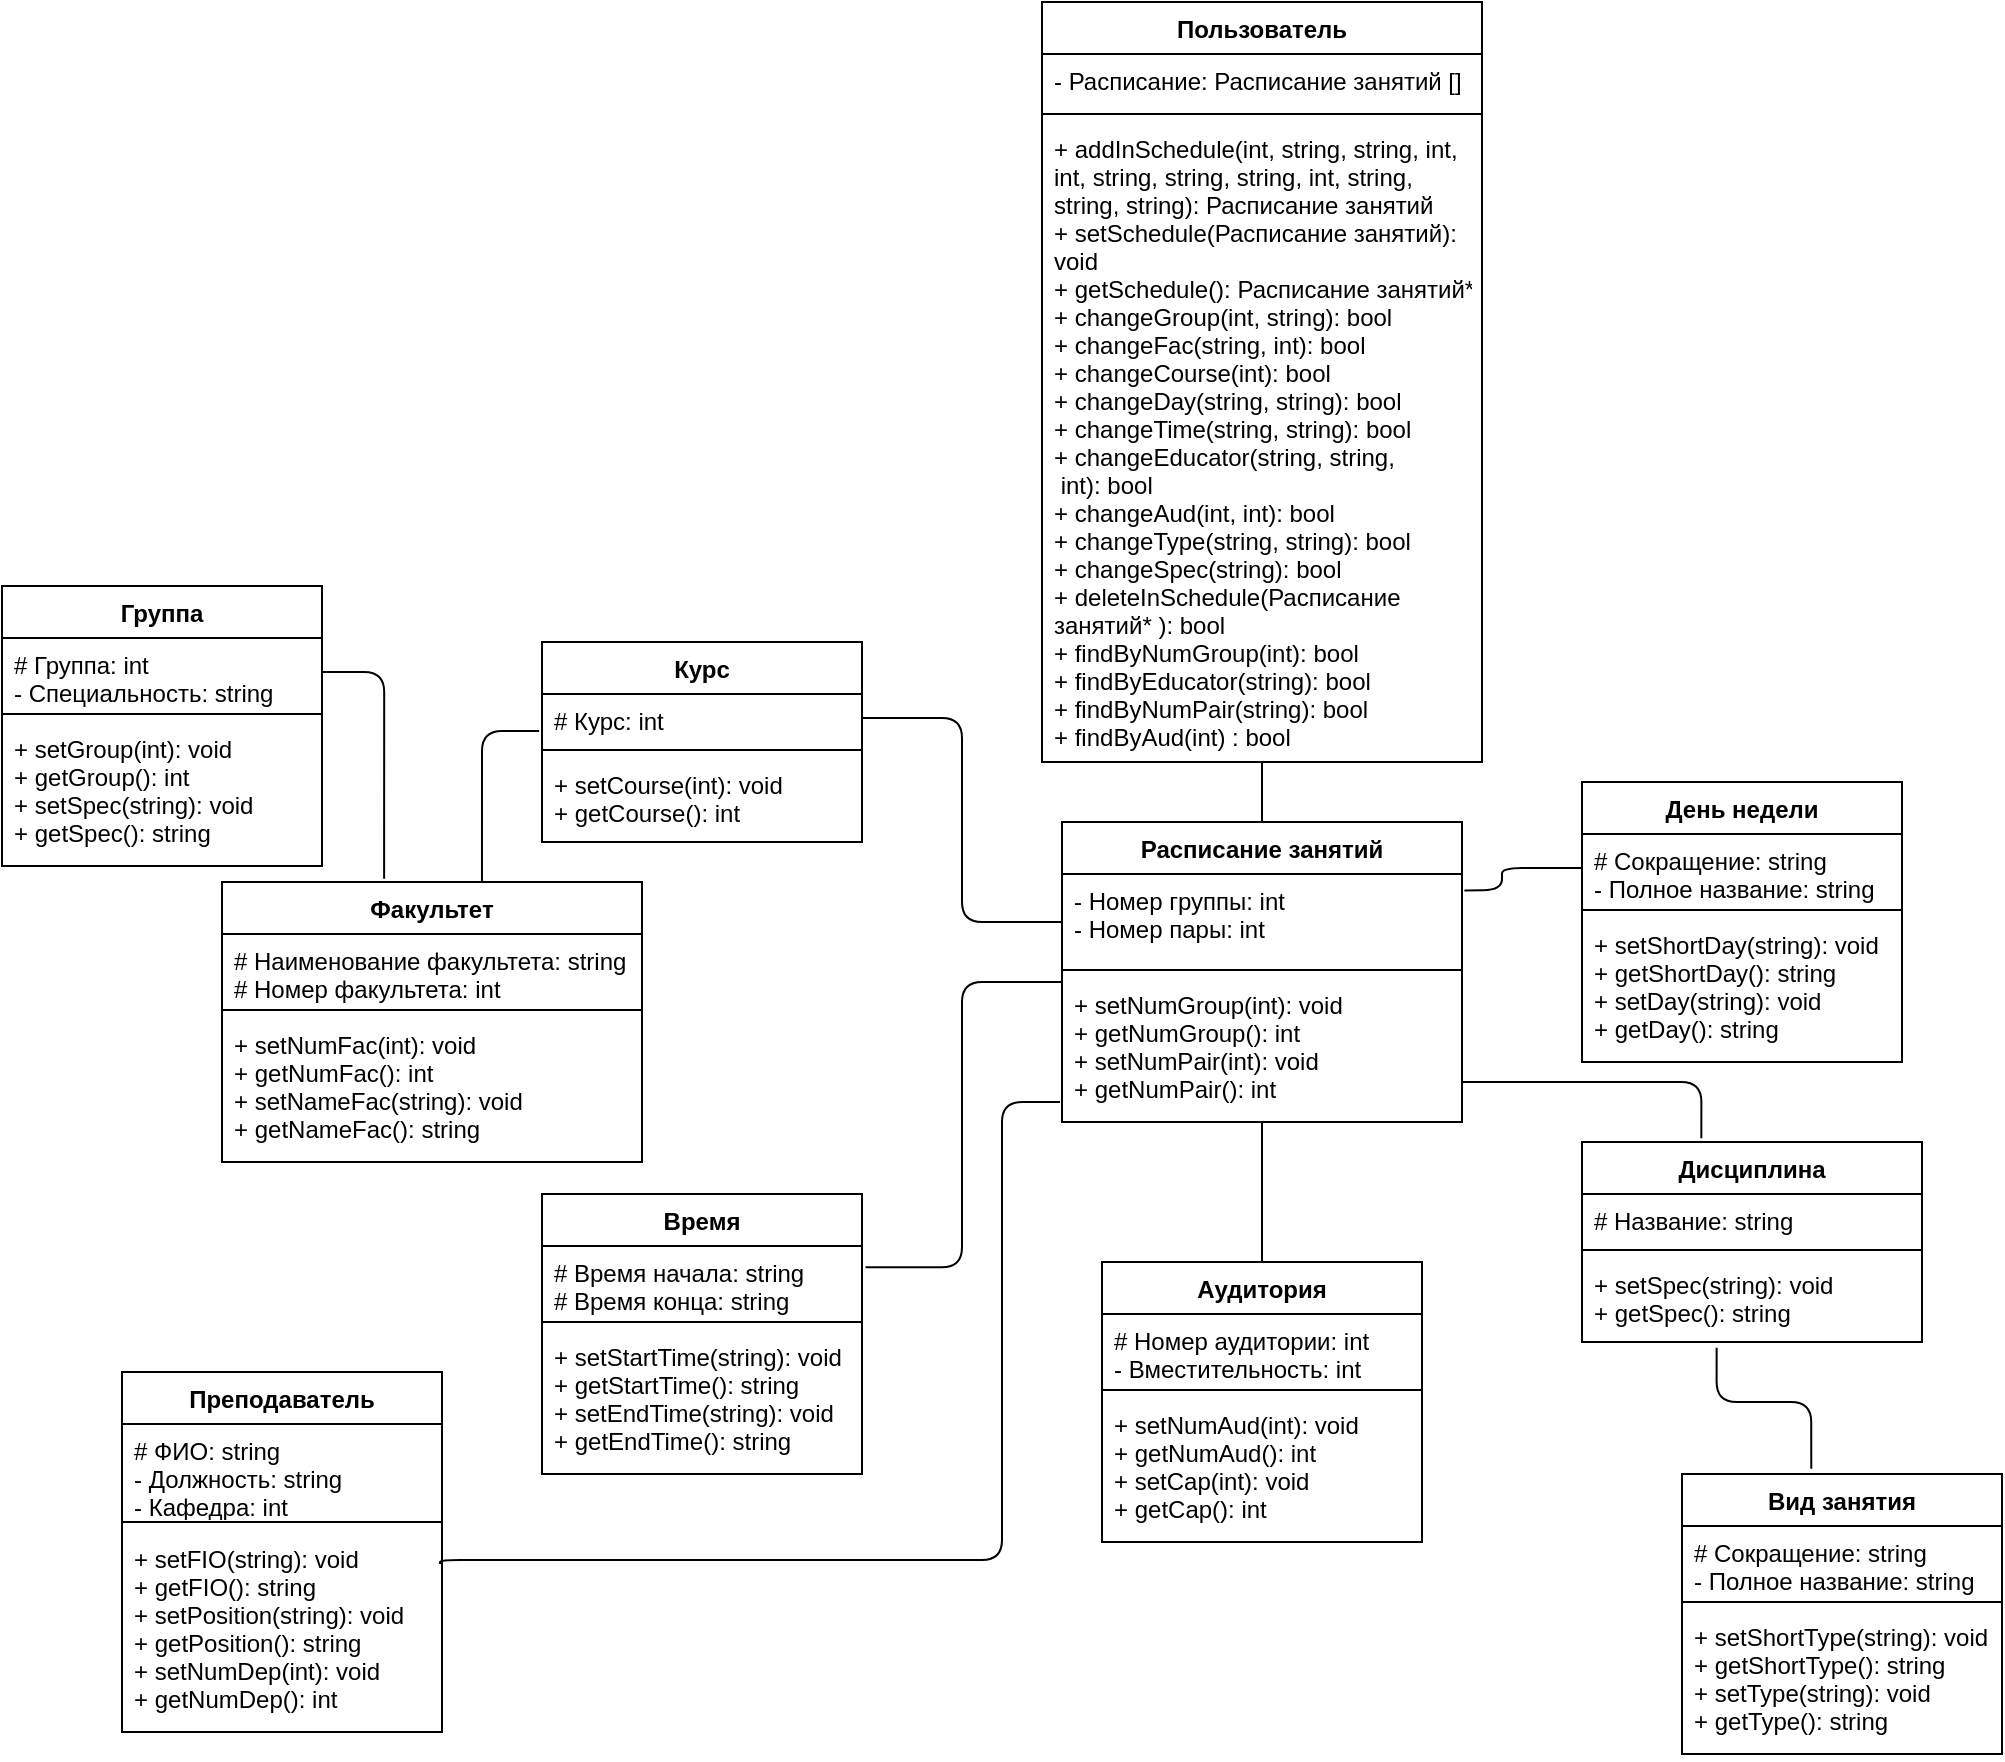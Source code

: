 <mxfile version="13.9.5" type="device" pages="3"><diagram id="L81Q2y7pnMgxV20iCKD7" name="Страница 1"><mxGraphModel dx="1865" dy="1800" grid="1" gridSize="10" guides="1" tooltips="1" connect="1" arrows="1" fold="1" page="1" pageScale="1" pageWidth="827" pageHeight="1169" math="0" shadow="0"><root><mxCell id="0"/><mxCell id="1" parent="0"/><mxCell id="0p_ZFJNUMdyK2uSTfvHz-1" value="Расписание занятий" style="swimlane;fontStyle=1;align=center;verticalAlign=top;childLayout=stackLayout;horizontal=1;startSize=26;horizontalStack=0;resizeParent=1;resizeParentMax=0;resizeLast=0;collapsible=1;marginBottom=0;" parent="1" vertex="1"><mxGeometry x="330" y="140" width="200" height="150" as="geometry"/></mxCell><mxCell id="0p_ZFJNUMdyK2uSTfvHz-2" value="- Номер группы: int&#10;- Номер пары: int" style="text;strokeColor=none;fillColor=none;align=left;verticalAlign=top;spacingLeft=4;spacingRight=4;overflow=hidden;rotatable=0;points=[[0,0.5],[1,0.5]];portConstraint=eastwest;" parent="0p_ZFJNUMdyK2uSTfvHz-1" vertex="1"><mxGeometry y="26" width="200" height="44" as="geometry"/></mxCell><mxCell id="0p_ZFJNUMdyK2uSTfvHz-3" value="" style="line;strokeWidth=1;fillColor=none;align=left;verticalAlign=middle;spacingTop=-1;spacingLeft=3;spacingRight=3;rotatable=0;labelPosition=right;points=[];portConstraint=eastwest;" parent="0p_ZFJNUMdyK2uSTfvHz-1" vertex="1"><mxGeometry y="70" width="200" height="8" as="geometry"/></mxCell><mxCell id="0p_ZFJNUMdyK2uSTfvHz-4" value="+ setNumGroup(int): void&#10;+ getNumGroup(): int&#10;+ setNumPair(int): void&#10;+ getNumPair(): int" style="text;strokeColor=none;fillColor=none;align=left;verticalAlign=top;spacingLeft=4;spacingRight=4;overflow=hidden;rotatable=0;points=[[0,0.5],[1,0.5]];portConstraint=eastwest;" parent="0p_ZFJNUMdyK2uSTfvHz-1" vertex="1"><mxGeometry y="78" width="200" height="72" as="geometry"/></mxCell><mxCell id="0p_ZFJNUMdyK2uSTfvHz-9" value="Курс" style="swimlane;fontStyle=1;align=center;verticalAlign=top;childLayout=stackLayout;horizontal=1;startSize=26;horizontalStack=0;resizeParent=1;resizeParentMax=0;resizeLast=0;collapsible=1;marginBottom=0;" parent="1" vertex="1"><mxGeometry x="70" y="50" width="160" height="100" as="geometry"/></mxCell><mxCell id="0p_ZFJNUMdyK2uSTfvHz-10" value="# Курс: int&#10;&#10;" style="text;strokeColor=none;fillColor=none;align=left;verticalAlign=top;spacingLeft=4;spacingRight=4;overflow=hidden;rotatable=0;points=[[0,0.5],[1,0.5]];portConstraint=eastwest;" parent="0p_ZFJNUMdyK2uSTfvHz-9" vertex="1"><mxGeometry y="26" width="160" height="24" as="geometry"/></mxCell><mxCell id="0p_ZFJNUMdyK2uSTfvHz-11" value="" style="line;strokeWidth=1;fillColor=none;align=left;verticalAlign=middle;spacingTop=-1;spacingLeft=3;spacingRight=3;rotatable=0;labelPosition=right;points=[];portConstraint=eastwest;" parent="0p_ZFJNUMdyK2uSTfvHz-9" vertex="1"><mxGeometry y="50" width="160" height="8" as="geometry"/></mxCell><mxCell id="0p_ZFJNUMdyK2uSTfvHz-12" value="+ setCourse(int): void&#10;+ getCourse(): int" style="text;strokeColor=none;fillColor=none;align=left;verticalAlign=top;spacingLeft=4;spacingRight=4;overflow=hidden;rotatable=0;points=[[0,0.5],[1,0.5]];portConstraint=eastwest;" parent="0p_ZFJNUMdyK2uSTfvHz-9" vertex="1"><mxGeometry y="58" width="160" height="42" as="geometry"/></mxCell><mxCell id="0p_ZFJNUMdyK2uSTfvHz-13" value="Факультет" style="swimlane;fontStyle=1;align=center;verticalAlign=top;childLayout=stackLayout;horizontal=1;startSize=26;horizontalStack=0;resizeParent=1;resizeParentMax=0;resizeLast=0;collapsible=1;marginBottom=0;" parent="1" vertex="1"><mxGeometry x="-90" y="170" width="210" height="140" as="geometry"/></mxCell><mxCell id="0p_ZFJNUMdyK2uSTfvHz-14" value="# Наименование факультета: string&#10;# Номер факультета: int&#10;" style="text;strokeColor=none;fillColor=none;align=left;verticalAlign=top;spacingLeft=4;spacingRight=4;overflow=hidden;rotatable=0;points=[[0,0.5],[1,0.5]];portConstraint=eastwest;" parent="0p_ZFJNUMdyK2uSTfvHz-13" vertex="1"><mxGeometry y="26" width="210" height="34" as="geometry"/></mxCell><mxCell id="0p_ZFJNUMdyK2uSTfvHz-15" value="" style="line;strokeWidth=1;fillColor=none;align=left;verticalAlign=middle;spacingTop=-1;spacingLeft=3;spacingRight=3;rotatable=0;labelPosition=right;points=[];portConstraint=eastwest;" parent="0p_ZFJNUMdyK2uSTfvHz-13" vertex="1"><mxGeometry y="60" width="210" height="8" as="geometry"/></mxCell><mxCell id="0p_ZFJNUMdyK2uSTfvHz-16" value="+ setNumFac(int): void&#10;+ getNumFac(): int&#10;+ setNameFac(string): void&#10;+ getNameFac(): string" style="text;strokeColor=none;fillColor=none;align=left;verticalAlign=top;spacingLeft=4;spacingRight=4;overflow=hidden;rotatable=0;points=[[0,0.5],[1,0.5]];portConstraint=eastwest;" parent="0p_ZFJNUMdyK2uSTfvHz-13" vertex="1"><mxGeometry y="68" width="210" height="72" as="geometry"/></mxCell><mxCell id="0p_ZFJNUMdyK2uSTfvHz-17" value="Группа" style="swimlane;fontStyle=1;align=center;verticalAlign=top;childLayout=stackLayout;horizontal=1;startSize=26;horizontalStack=0;resizeParent=1;resizeParentMax=0;resizeLast=0;collapsible=1;marginBottom=0;" parent="1" vertex="1"><mxGeometry x="-200" y="22" width="160" height="140" as="geometry"/></mxCell><mxCell id="0p_ZFJNUMdyK2uSTfvHz-18" value="# Группа: int&#10;- Специальность: string&#10;" style="text;strokeColor=none;fillColor=none;align=left;verticalAlign=top;spacingLeft=4;spacingRight=4;overflow=hidden;rotatable=0;points=[[0,0.5],[1,0.5]];portConstraint=eastwest;" parent="0p_ZFJNUMdyK2uSTfvHz-17" vertex="1"><mxGeometry y="26" width="160" height="34" as="geometry"/></mxCell><mxCell id="0p_ZFJNUMdyK2uSTfvHz-19" value="" style="line;strokeWidth=1;fillColor=none;align=left;verticalAlign=middle;spacingTop=-1;spacingLeft=3;spacingRight=3;rotatable=0;labelPosition=right;points=[];portConstraint=eastwest;" parent="0p_ZFJNUMdyK2uSTfvHz-17" vertex="1"><mxGeometry y="60" width="160" height="8" as="geometry"/></mxCell><mxCell id="0p_ZFJNUMdyK2uSTfvHz-20" value="+ setGroup(int): void&#10;+ getGroup(): int&#10;+ setSpec(string): void&#10;+ getSpec(): string" style="text;strokeColor=none;fillColor=none;align=left;verticalAlign=top;spacingLeft=4;spacingRight=4;overflow=hidden;rotatable=0;points=[[0,0.5],[1,0.5]];portConstraint=eastwest;" parent="0p_ZFJNUMdyK2uSTfvHz-17" vertex="1"><mxGeometry y="68" width="160" height="72" as="geometry"/></mxCell><mxCell id="0p_ZFJNUMdyK2uSTfvHz-22" value="" style="endArrow=none;html=1;edgeStyle=orthogonalEdgeStyle;exitX=1;exitY=0.5;exitDx=0;exitDy=0;" parent="1" source="0p_ZFJNUMdyK2uSTfvHz-10" edge="1"><mxGeometry relative="1" as="geometry"><mxPoint x="170" y="190" as="sourcePoint"/><mxPoint x="330" y="190" as="targetPoint"/><Array as="points"><mxPoint x="280" y="88"/><mxPoint x="280" y="190"/></Array></mxGeometry></mxCell><mxCell id="0p_ZFJNUMdyK2uSTfvHz-25" value="" style="endArrow=none;html=1;edgeStyle=orthogonalEdgeStyle;entryX=-0.009;entryY=0.771;entryDx=0;entryDy=0;entryPerimeter=0;exitX=0.619;exitY=0;exitDx=0;exitDy=0;exitPerimeter=0;" parent="1" source="0p_ZFJNUMdyK2uSTfvHz-13" target="0p_ZFJNUMdyK2uSTfvHz-10" edge="1"><mxGeometry relative="1" as="geometry"><mxPoint x="-160" y="150" as="sourcePoint"/><mxPoint y="150" as="targetPoint"/></mxGeometry></mxCell><mxCell id="0p_ZFJNUMdyK2uSTfvHz-28" value="" style="endArrow=none;html=1;edgeStyle=orthogonalEdgeStyle;exitX=1;exitY=0.5;exitDx=0;exitDy=0;entryX=0.386;entryY=-0.012;entryDx=0;entryDy=0;entryPerimeter=0;" parent="1" source="0p_ZFJNUMdyK2uSTfvHz-18" target="0p_ZFJNUMdyK2uSTfvHz-13" edge="1"><mxGeometry relative="1" as="geometry"><mxPoint x="-220" y="380" as="sourcePoint"/><mxPoint x="-60" y="380" as="targetPoint"/><Array as="points"><mxPoint x="-9" y="65"/></Array></mxGeometry></mxCell><mxCell id="0p_ZFJNUMdyK2uSTfvHz-31" value="День недели" style="swimlane;fontStyle=1;align=center;verticalAlign=top;childLayout=stackLayout;horizontal=1;startSize=26;horizontalStack=0;resizeParent=1;resizeParentMax=0;resizeLast=0;collapsible=1;marginBottom=0;" parent="1" vertex="1"><mxGeometry x="590" y="120" width="160" height="140" as="geometry"/></mxCell><mxCell id="0p_ZFJNUMdyK2uSTfvHz-32" value="# Сокращение: string&#10;- Полное название: string" style="text;strokeColor=none;fillColor=none;align=left;verticalAlign=top;spacingLeft=4;spacingRight=4;overflow=hidden;rotatable=0;points=[[0,0.5],[1,0.5]];portConstraint=eastwest;" parent="0p_ZFJNUMdyK2uSTfvHz-31" vertex="1"><mxGeometry y="26" width="160" height="34" as="geometry"/></mxCell><mxCell id="0p_ZFJNUMdyK2uSTfvHz-33" value="" style="line;strokeWidth=1;fillColor=none;align=left;verticalAlign=middle;spacingTop=-1;spacingLeft=3;spacingRight=3;rotatable=0;labelPosition=right;points=[];portConstraint=eastwest;" parent="0p_ZFJNUMdyK2uSTfvHz-31" vertex="1"><mxGeometry y="60" width="160" height="8" as="geometry"/></mxCell><mxCell id="0p_ZFJNUMdyK2uSTfvHz-34" value="+ setShortDay(string): void&#10;+ getShortDay(): string&#10;+ setDay(string): void&#10;+ getDay(): string" style="text;strokeColor=none;fillColor=none;align=left;verticalAlign=top;spacingLeft=4;spacingRight=4;overflow=hidden;rotatable=0;points=[[0,0.5],[1,0.5]];portConstraint=eastwest;" parent="0p_ZFJNUMdyK2uSTfvHz-31" vertex="1"><mxGeometry y="68" width="160" height="72" as="geometry"/></mxCell><mxCell id="0p_ZFJNUMdyK2uSTfvHz-35" value="" style="endArrow=none;html=1;edgeStyle=orthogonalEdgeStyle;exitX=0.5;exitY=0;exitDx=0;exitDy=0;entryX=0.5;entryY=1;entryDx=0;entryDy=0;entryPerimeter=0;" parent="1" source="0p_ZFJNUMdyK2uSTfvHz-1" target="KEcKjWJWY0o99arj6zMJ-5" edge="1"><mxGeometry relative="1" as="geometry"><mxPoint x="290" y="220" as="sourcePoint"/><mxPoint x="430" y="100" as="targetPoint"/><Array as="points"/></mxGeometry></mxCell><mxCell id="0p_ZFJNUMdyK2uSTfvHz-36" value="" style="endArrow=none;html=1;entryX=0;entryY=0.5;entryDx=0;entryDy=0;exitX=1.006;exitY=0.187;exitDx=0;exitDy=0;exitPerimeter=0;" parent="1" source="0p_ZFJNUMdyK2uSTfvHz-2" target="0p_ZFJNUMdyK2uSTfvHz-32" edge="1"><mxGeometry width="50" height="50" relative="1" as="geometry"><mxPoint x="520" y="233" as="sourcePoint"/><mxPoint x="320" y="200" as="targetPoint"/><Array as="points"><mxPoint x="550" y="174"/><mxPoint x="550" y="163"/></Array></mxGeometry></mxCell><mxCell id="0p_ZFJNUMdyK2uSTfvHz-37" value="Время" style="swimlane;fontStyle=1;align=center;verticalAlign=top;childLayout=stackLayout;horizontal=1;startSize=26;horizontalStack=0;resizeParent=1;resizeParentMax=0;resizeLast=0;collapsible=1;marginBottom=0;" parent="1" vertex="1"><mxGeometry x="70" y="326" width="160" height="140" as="geometry"><mxRectangle x="70" y="320" width="70" height="26" as="alternateBounds"/></mxGeometry></mxCell><mxCell id="0p_ZFJNUMdyK2uSTfvHz-38" value="# Время начала: string&#10;# Время конца: string" style="text;strokeColor=none;fillColor=none;align=left;verticalAlign=top;spacingLeft=4;spacingRight=4;overflow=hidden;rotatable=0;points=[[0,0.5],[1,0.5]];portConstraint=eastwest;" parent="0p_ZFJNUMdyK2uSTfvHz-37" vertex="1"><mxGeometry y="26" width="160" height="34" as="geometry"/></mxCell><mxCell id="0p_ZFJNUMdyK2uSTfvHz-39" value="" style="line;strokeWidth=1;fillColor=none;align=left;verticalAlign=middle;spacingTop=-1;spacingLeft=3;spacingRight=3;rotatable=0;labelPosition=right;points=[];portConstraint=eastwest;" parent="0p_ZFJNUMdyK2uSTfvHz-37" vertex="1"><mxGeometry y="60" width="160" height="8" as="geometry"/></mxCell><mxCell id="0p_ZFJNUMdyK2uSTfvHz-40" value="+ setStartTime(string): void&#10;+ getStartTime(): string&#10;+ setEndTime(string): void&#10;+ getEndTime(): string" style="text;strokeColor=none;fillColor=none;align=left;verticalAlign=top;spacingLeft=4;spacingRight=4;overflow=hidden;rotatable=0;points=[[0,0.5],[1,0.5]];portConstraint=eastwest;" parent="0p_ZFJNUMdyK2uSTfvHz-37" vertex="1"><mxGeometry y="68" width="160" height="72" as="geometry"/></mxCell><mxCell id="0p_ZFJNUMdyK2uSTfvHz-41" value="" style="endArrow=none;html=1;edgeStyle=orthogonalEdgeStyle;exitX=1.011;exitY=0.312;exitDx=0;exitDy=0;exitPerimeter=0;" parent="1" source="0p_ZFJNUMdyK2uSTfvHz-38" edge="1"><mxGeometry relative="1" as="geometry"><mxPoint x="290" y="220" as="sourcePoint"/><mxPoint x="330" y="220" as="targetPoint"/><Array as="points"><mxPoint x="280" y="363"/><mxPoint x="280" y="220"/></Array></mxGeometry></mxCell><mxCell id="0p_ZFJNUMdyK2uSTfvHz-42" value="Дисциплина" style="swimlane;fontStyle=1;align=center;verticalAlign=top;childLayout=stackLayout;horizontal=1;startSize=26;horizontalStack=0;resizeParent=1;resizeParentMax=0;resizeLast=0;collapsible=1;marginBottom=0;" parent="1" vertex="1"><mxGeometry x="590" y="300" width="170" height="100" as="geometry"/></mxCell><mxCell id="0p_ZFJNUMdyK2uSTfvHz-43" value="# Название: string" style="text;strokeColor=none;fillColor=none;align=left;verticalAlign=top;spacingLeft=4;spacingRight=4;overflow=hidden;rotatable=0;points=[[0,0.5],[1,0.5]];portConstraint=eastwest;" parent="0p_ZFJNUMdyK2uSTfvHz-42" vertex="1"><mxGeometry y="26" width="170" height="24" as="geometry"/></mxCell><mxCell id="0p_ZFJNUMdyK2uSTfvHz-44" value="" style="line;strokeWidth=1;fillColor=none;align=left;verticalAlign=middle;spacingTop=-1;spacingLeft=3;spacingRight=3;rotatable=0;labelPosition=right;points=[];portConstraint=eastwest;" parent="0p_ZFJNUMdyK2uSTfvHz-42" vertex="1"><mxGeometry y="50" width="170" height="8" as="geometry"/></mxCell><mxCell id="0p_ZFJNUMdyK2uSTfvHz-45" value="+ setSpec(string): void&#10;+ getSpec(): string" style="text;strokeColor=none;fillColor=none;align=left;verticalAlign=top;spacingLeft=4;spacingRight=4;overflow=hidden;rotatable=0;points=[[0,0.5],[1,0.5]];portConstraint=eastwest;" parent="0p_ZFJNUMdyK2uSTfvHz-42" vertex="1"><mxGeometry y="58" width="170" height="42" as="geometry"/></mxCell><mxCell id="0p_ZFJNUMdyK2uSTfvHz-46" value="Преподаватель" style="swimlane;fontStyle=1;align=center;verticalAlign=top;childLayout=stackLayout;horizontal=1;startSize=26;horizontalStack=0;resizeParent=1;resizeParentMax=0;resizeLast=0;collapsible=1;marginBottom=0;" parent="1" vertex="1"><mxGeometry x="-140" y="415" width="160" height="180" as="geometry"/></mxCell><mxCell id="0p_ZFJNUMdyK2uSTfvHz-47" value="# ФИО: string&#10;- Должность: string&#10;- Кафедра: int" style="text;strokeColor=none;fillColor=none;align=left;verticalAlign=top;spacingLeft=4;spacingRight=4;overflow=hidden;rotatable=0;points=[[0,0.5],[1,0.5]];portConstraint=eastwest;" parent="0p_ZFJNUMdyK2uSTfvHz-46" vertex="1"><mxGeometry y="26" width="160" height="44" as="geometry"/></mxCell><mxCell id="0p_ZFJNUMdyK2uSTfvHz-48" value="" style="line;strokeWidth=1;fillColor=none;align=left;verticalAlign=middle;spacingTop=-1;spacingLeft=3;spacingRight=3;rotatable=0;labelPosition=right;points=[];portConstraint=eastwest;" parent="0p_ZFJNUMdyK2uSTfvHz-46" vertex="1"><mxGeometry y="70" width="160" height="10" as="geometry"/></mxCell><mxCell id="0p_ZFJNUMdyK2uSTfvHz-49" value="+ setFIO(string): void&#10;+ getFIO(): string&#10;+ setPosition(string): void&#10;+ getPosition(): string&#10;+ setNumDep(int): void&#10;+ getNumDep(): int&#10;" style="text;strokeColor=none;fillColor=none;align=left;verticalAlign=top;spacingLeft=4;spacingRight=4;overflow=hidden;rotatable=0;points=[[0,0.5],[1,0.5]];portConstraint=eastwest;" parent="0p_ZFJNUMdyK2uSTfvHz-46" vertex="1"><mxGeometry y="80" width="160" height="100" as="geometry"/></mxCell><mxCell id="0p_ZFJNUMdyK2uSTfvHz-50" value="Аудитория" style="swimlane;fontStyle=1;align=center;verticalAlign=top;childLayout=stackLayout;horizontal=1;startSize=26;horizontalStack=0;resizeParent=1;resizeParentMax=0;resizeLast=0;collapsible=1;marginBottom=0;" parent="1" vertex="1"><mxGeometry x="350" y="360" width="160" height="140" as="geometry"/></mxCell><mxCell id="0p_ZFJNUMdyK2uSTfvHz-51" value="# Номер аудитории: int&#10;- Вместительность: int" style="text;strokeColor=none;fillColor=none;align=left;verticalAlign=top;spacingLeft=4;spacingRight=4;overflow=hidden;rotatable=0;points=[[0,0.5],[1,0.5]];portConstraint=eastwest;" parent="0p_ZFJNUMdyK2uSTfvHz-50" vertex="1"><mxGeometry y="26" width="160" height="34" as="geometry"/></mxCell><mxCell id="0p_ZFJNUMdyK2uSTfvHz-52" value="" style="line;strokeWidth=1;fillColor=none;align=left;verticalAlign=middle;spacingTop=-1;spacingLeft=3;spacingRight=3;rotatable=0;labelPosition=right;points=[];portConstraint=eastwest;" parent="0p_ZFJNUMdyK2uSTfvHz-50" vertex="1"><mxGeometry y="60" width="160" height="8" as="geometry"/></mxCell><mxCell id="0p_ZFJNUMdyK2uSTfvHz-53" value="+ setNumAud(int): void&#10;+ getNumAud(): int&#10;+ setCap(int): void&#10;+ getCap(): int" style="text;strokeColor=none;fillColor=none;align=left;verticalAlign=top;spacingLeft=4;spacingRight=4;overflow=hidden;rotatable=0;points=[[0,0.5],[1,0.5]];portConstraint=eastwest;" parent="0p_ZFJNUMdyK2uSTfvHz-50" vertex="1"><mxGeometry y="68" width="160" height="72" as="geometry"/></mxCell><mxCell id="0p_ZFJNUMdyK2uSTfvHz-54" value="Вид занятия" style="swimlane;fontStyle=1;align=center;verticalAlign=top;childLayout=stackLayout;horizontal=1;startSize=26;horizontalStack=0;resizeParent=1;resizeParentMax=0;resizeLast=0;collapsible=1;marginBottom=0;" parent="1" vertex="1"><mxGeometry x="640" y="466" width="160" height="140" as="geometry"/></mxCell><mxCell id="0p_ZFJNUMdyK2uSTfvHz-55" value="# Сокращение: string&#10;- Полное название: string" style="text;strokeColor=none;fillColor=none;align=left;verticalAlign=top;spacingLeft=4;spacingRight=4;overflow=hidden;rotatable=0;points=[[0,0.5],[1,0.5]];portConstraint=eastwest;" parent="0p_ZFJNUMdyK2uSTfvHz-54" vertex="1"><mxGeometry y="26" width="160" height="34" as="geometry"/></mxCell><mxCell id="0p_ZFJNUMdyK2uSTfvHz-56" value="" style="line;strokeWidth=1;fillColor=none;align=left;verticalAlign=middle;spacingTop=-1;spacingLeft=3;spacingRight=3;rotatable=0;labelPosition=right;points=[];portConstraint=eastwest;" parent="0p_ZFJNUMdyK2uSTfvHz-54" vertex="1"><mxGeometry y="60" width="160" height="8" as="geometry"/></mxCell><mxCell id="0p_ZFJNUMdyK2uSTfvHz-57" value="+ setShortType(string): void&#10;+ getShortType(): string&#10;+ setType(string): void&#10;+ getType(): string" style="text;strokeColor=none;fillColor=none;align=left;verticalAlign=top;spacingLeft=4;spacingRight=4;overflow=hidden;rotatable=0;points=[[0,0.5],[1,0.5]];portConstraint=eastwest;" parent="0p_ZFJNUMdyK2uSTfvHz-54" vertex="1"><mxGeometry y="68" width="160" height="72" as="geometry"/></mxCell><mxCell id="0p_ZFJNUMdyK2uSTfvHz-58" value="" style="endArrow=none;html=1;edgeStyle=orthogonalEdgeStyle;exitX=0.994;exitY=0.16;exitDx=0;exitDy=0;exitPerimeter=0;" parent="1" source="0p_ZFJNUMdyK2uSTfvHz-49" edge="1"><mxGeometry relative="1" as="geometry"><mxPoint x="50" y="520" as="sourcePoint"/><mxPoint x="329" y="280" as="targetPoint"/><Array as="points"><mxPoint x="19" y="509"/><mxPoint x="300" y="509"/><mxPoint x="300" y="280"/><mxPoint x="329" y="280"/></Array></mxGeometry></mxCell><mxCell id="0p_ZFJNUMdyK2uSTfvHz-61" value="" style="endArrow=none;html=1;edgeStyle=orthogonalEdgeStyle;entryX=0.351;entryY=-0.019;entryDx=0;entryDy=0;entryPerimeter=0;" parent="1" target="0p_ZFJNUMdyK2uSTfvHz-42" edge="1"><mxGeometry relative="1" as="geometry"><mxPoint x="530" y="270" as="sourcePoint"/><mxPoint x="646" y="290" as="targetPoint"/><Array as="points"><mxPoint x="530" y="270"/><mxPoint x="650" y="270"/></Array></mxGeometry></mxCell><mxCell id="0p_ZFJNUMdyK2uSTfvHz-63" value="" style="endArrow=none;html=1;edgeStyle=orthogonalEdgeStyle;entryX=0.404;entryY=-0.019;entryDx=0;entryDy=0;entryPerimeter=0;exitX=0.396;exitY=1.069;exitDx=0;exitDy=0;exitPerimeter=0;" parent="1" source="0p_ZFJNUMdyK2uSTfvHz-45" target="0p_ZFJNUMdyK2uSTfvHz-54" edge="1"><mxGeometry relative="1" as="geometry"><mxPoint x="380" y="320" as="sourcePoint"/><mxPoint x="540" y="320" as="targetPoint"/><Array as="points"><mxPoint x="657" y="430"/><mxPoint x="705" y="430"/></Array></mxGeometry></mxCell><mxCell id="KEcKjWJWY0o99arj6zMJ-1" value="" style="endArrow=none;html=1;edgeStyle=orthogonalEdgeStyle;exitX=0.5;exitY=1;exitDx=0;exitDy=0;exitPerimeter=0;" parent="1" source="0p_ZFJNUMdyK2uSTfvHz-4" edge="1"><mxGeometry relative="1" as="geometry"><mxPoint x="430" y="412" as="sourcePoint"/><mxPoint x="430" y="360" as="targetPoint"/><Array as="points"/></mxGeometry></mxCell><mxCell id="KEcKjWJWY0o99arj6zMJ-2" value="Пользователь" style="swimlane;fontStyle=1;align=center;verticalAlign=top;childLayout=stackLayout;horizontal=1;startSize=26;horizontalStack=0;resizeParent=1;resizeParentMax=0;resizeLast=0;collapsible=1;marginBottom=0;" parent="1" vertex="1"><mxGeometry x="320" y="-270" width="220" height="380" as="geometry"/></mxCell><mxCell id="KEcKjWJWY0o99arj6zMJ-3" value="- Расписание: Расписание занятий []" style="text;strokeColor=none;fillColor=none;align=left;verticalAlign=top;spacingLeft=4;spacingRight=4;overflow=hidden;rotatable=0;points=[[0,0.5],[1,0.5]];portConstraint=eastwest;" parent="KEcKjWJWY0o99arj6zMJ-2" vertex="1"><mxGeometry y="26" width="220" height="26" as="geometry"/></mxCell><mxCell id="KEcKjWJWY0o99arj6zMJ-4" value="" style="line;strokeWidth=1;fillColor=none;align=left;verticalAlign=middle;spacingTop=-1;spacingLeft=3;spacingRight=3;rotatable=0;labelPosition=right;points=[];portConstraint=eastwest;" parent="KEcKjWJWY0o99arj6zMJ-2" vertex="1"><mxGeometry y="52" width="220" height="8" as="geometry"/></mxCell><mxCell id="KEcKjWJWY0o99arj6zMJ-5" value="+ addInSchedule(int, string, string, int, &#10;int, string, string, string, int, string, &#10;string, string): Расписание занятий&#10;+ setSchedule(Расписание занятий):&#10;void&#10;+ getSchedule(): Расписание занятий*&#10;+ changeGroup(int, string): bool&#10;+ changeFac(string, int): bool&#10;+ changeCourse(int): bool&#10;+ changeDay(string, string): bool&#10;+ changeTime(string, string): bool&#10;+ changeEducator(string, string,&#10; int): bool&#10;+ changeAud(int, int): bool&#10;+ changeType(string, string): bool&#10;+ changeSpec(string): bool &#10;+ deleteInSchedule(Расписание &#10;занятий* ): bool&#10;+ findByNumGroup(int): bool&#10;+ findByEducator(string): bool&#10;+ findByNumPair(string): bool&#10;+ findByAud(int) : bool" style="text;strokeColor=none;fillColor=none;align=left;verticalAlign=top;spacingLeft=4;spacingRight=4;overflow=hidden;rotatable=0;points=[[0,0.5],[1,0.5]];portConstraint=eastwest;" parent="KEcKjWJWY0o99arj6zMJ-2" vertex="1"><mxGeometry y="60" width="220" height="320" as="geometry"/></mxCell></root></mxGraphModel></diagram><diagram id="iMPKxsDhzzZSLyOwUWBQ" name="Страница 2"><mxGraphModel dx="1221" dy="742" grid="1" gridSize="10" guides="1" tooltips="1" connect="1" arrows="1" fold="1" page="1" pageScale="1" pageWidth="827" pageHeight="1169" math="0" shadow="0"><root><mxCell id="od1vle-6GWx2BWcNlJAg-0"/><mxCell id="od1vle-6GWx2BWcNlJAg-1" parent="od1vle-6GWx2BWcNlJAg-0"/><mxCell id="smN9VaMjR533TS0YXjbY-0" value="Расписание занятий" style="swimlane;fontStyle=1;align=center;verticalAlign=top;childLayout=stackLayout;horizontal=1;startSize=26;horizontalStack=0;resizeParent=1;resizeParentMax=0;resizeLast=0;collapsible=1;marginBottom=0;" parent="od1vle-6GWx2BWcNlJAg-1" vertex="1"><mxGeometry x="290" width="200" height="200" as="geometry"><mxRectangle x="330" y="140" width="150" height="26" as="alternateBounds"/></mxGeometry></mxCell><mxCell id="smN9VaMjR533TS0YXjbY-1" value="+ Номер группы: int&#10;+ День недели: string&#10;+ Номер пары: int&#10;+ Время начала: string&#10;+ Время конца: string&#10;+ Дисциплина: string&#10;+ Вид занятия: string&#10;+ Аудитория: string&#10;+ Преподаватель: string&#10;" style="text;strokeColor=none;fillColor=none;align=left;verticalAlign=top;spacingLeft=4;spacingRight=4;overflow=hidden;rotatable=0;points=[[0,0.5],[1,0.5]];portConstraint=eastwest;" parent="smN9VaMjR533TS0YXjbY-0" vertex="1"><mxGeometry y="26" width="200" height="134" as="geometry"/></mxCell><mxCell id="smN9VaMjR533TS0YXjbY-2" value="" style="line;strokeWidth=1;fillColor=none;align=left;verticalAlign=middle;spacingTop=-1;spacingLeft=3;spacingRight=3;rotatable=0;labelPosition=right;points=[];portConstraint=eastwest;" parent="smN9VaMjR533TS0YXjbY-0" vertex="1"><mxGeometry y="160" width="200" height="8" as="geometry"/></mxCell><mxCell id="smN9VaMjR533TS0YXjbY-3" value="+ SetTime(): void&#10;" style="text;strokeColor=none;fillColor=none;align=left;verticalAlign=top;spacingLeft=4;spacingRight=4;overflow=hidden;rotatable=0;points=[[0,0.5],[1,0.5]];portConstraint=eastwest;" parent="smN9VaMjR533TS0YXjbY-0" vertex="1"><mxGeometry y="168" width="200" height="32" as="geometry"/></mxCell><mxCell id="smN9VaMjR533TS0YXjbY-12" value="Группа" style="swimlane;fontStyle=1;align=center;verticalAlign=top;childLayout=stackLayout;horizontal=1;startSize=26;horizontalStack=0;resizeParent=1;resizeParentMax=0;resizeLast=0;collapsible=1;marginBottom=0;" parent="od1vle-6GWx2BWcNlJAg-1" vertex="1"><mxGeometry x="50" y="160" width="170" height="88" as="geometry"/></mxCell><mxCell id="smN9VaMjR533TS0YXjbY-13" value="+ Группа: int&#10;+ Специальность: string&#10;+ Количество студентов: int&#10;" style="text;strokeColor=none;fillColor=none;align=left;verticalAlign=top;spacingLeft=4;spacingRight=4;overflow=hidden;rotatable=0;points=[[0,0.5],[1,0.5]];portConstraint=eastwest;" parent="smN9VaMjR533TS0YXjbY-12" vertex="1"><mxGeometry y="26" width="170" height="54" as="geometry"/></mxCell><mxCell id="smN9VaMjR533TS0YXjbY-14" value="" style="line;strokeWidth=1;fillColor=none;align=left;verticalAlign=middle;spacingTop=-1;spacingLeft=3;spacingRight=3;rotatable=0;labelPosition=right;points=[];portConstraint=eastwest;" parent="smN9VaMjR533TS0YXjbY-12" vertex="1"><mxGeometry y="80" width="170" height="8" as="geometry"/></mxCell><mxCell id="smN9VaMjR533TS0YXjbY-30" value="Учебный план" style="swimlane;fontStyle=1;align=center;verticalAlign=top;childLayout=stackLayout;horizontal=1;startSize=26;horizontalStack=0;resizeParent=1;resizeParentMax=0;resizeLast=0;collapsible=1;marginBottom=0;" parent="od1vle-6GWx2BWcNlJAg-1" vertex="1"><mxGeometry x="630" width="190" height="88" as="geometry"/></mxCell><mxCell id="smN9VaMjR533TS0YXjbY-31" value="+ Название дисциплины: string&#10;+ Количество ауд. часов: int&#10;+ Вид занятия: string" style="text;strokeColor=none;fillColor=none;align=left;verticalAlign=top;spacingLeft=4;spacingRight=4;overflow=hidden;rotatable=0;points=[[0,0.5],[1,0.5]];portConstraint=eastwest;" parent="smN9VaMjR533TS0YXjbY-30" vertex="1"><mxGeometry y="26" width="190" height="54" as="geometry"/></mxCell><mxCell id="smN9VaMjR533TS0YXjbY-32" value="" style="line;strokeWidth=1;fillColor=none;align=left;verticalAlign=middle;spacingTop=-1;spacingLeft=3;spacingRight=3;rotatable=0;labelPosition=right;points=[];portConstraint=eastwest;" parent="smN9VaMjR533TS0YXjbY-30" vertex="1"><mxGeometry y="80" width="190" height="8" as="geometry"/></mxCell><mxCell id="smN9VaMjR533TS0YXjbY-34" value="Преподаватель" style="swimlane;fontStyle=1;align=center;verticalAlign=top;childLayout=stackLayout;horizontal=1;startSize=26;horizontalStack=0;resizeParent=1;resizeParentMax=0;resizeLast=0;collapsible=1;marginBottom=0;" parent="od1vle-6GWx2BWcNlJAg-1" vertex="1"><mxGeometry width="160" height="130" as="geometry"/></mxCell><mxCell id="smN9VaMjR533TS0YXjbY-35" value="+ ФИО: string&#10;+ Должность: string&#10;+ Кафедра: int&#10;+ Нагрузка: int" style="text;strokeColor=none;fillColor=none;align=left;verticalAlign=top;spacingLeft=4;spacingRight=4;overflow=hidden;rotatable=0;points=[[0,0.5],[1,0.5]];portConstraint=eastwest;" parent="smN9VaMjR533TS0YXjbY-34" vertex="1"><mxGeometry y="26" width="160" height="64" as="geometry"/></mxCell><mxCell id="smN9VaMjR533TS0YXjbY-36" value="" style="line;strokeWidth=1;fillColor=none;align=left;verticalAlign=middle;spacingTop=-1;spacingLeft=3;spacingRight=3;rotatable=0;labelPosition=right;points=[];portConstraint=eastwest;" parent="smN9VaMjR533TS0YXjbY-34" vertex="1"><mxGeometry y="90" width="160" height="10" as="geometry"/></mxCell><mxCell id="smN9VaMjR533TS0YXjbY-37" value="+ WorkLoad(int): void&#10;&#10;" style="text;strokeColor=none;fillColor=none;align=left;verticalAlign=top;spacingLeft=4;spacingRight=4;overflow=hidden;rotatable=0;points=[[0,0.5],[1,0.5]];portConstraint=eastwest;" parent="smN9VaMjR533TS0YXjbY-34" vertex="1"><mxGeometry y="100" width="160" height="30" as="geometry"/></mxCell><mxCell id="smN9VaMjR533TS0YXjbY-38" value="Аудитория" style="swimlane;fontStyle=1;align=center;verticalAlign=top;childLayout=stackLayout;horizontal=1;startSize=26;horizontalStack=0;resizeParent=1;resizeParentMax=0;resizeLast=0;collapsible=1;marginBottom=0;" parent="od1vle-6GWx2BWcNlJAg-1" vertex="1"><mxGeometry x="560" y="160" width="160" height="68" as="geometry"/></mxCell><mxCell id="smN9VaMjR533TS0YXjbY-39" value="+ Номер аудитории: string&#10;+ Вместительность: int" style="text;strokeColor=none;fillColor=none;align=left;verticalAlign=top;spacingLeft=4;spacingRight=4;overflow=hidden;rotatable=0;points=[[0,0.5],[1,0.5]];portConstraint=eastwest;" parent="smN9VaMjR533TS0YXjbY-38" vertex="1"><mxGeometry y="26" width="160" height="34" as="geometry"/></mxCell><mxCell id="smN9VaMjR533TS0YXjbY-40" value="" style="line;strokeWidth=1;fillColor=none;align=left;verticalAlign=middle;spacingTop=-1;spacingLeft=3;spacingRight=3;rotatable=0;labelPosition=right;points=[];portConstraint=eastwest;" parent="smN9VaMjR533TS0YXjbY-38" vertex="1"><mxGeometry y="60" width="160" height="8" as="geometry"/></mxCell><mxCell id="smN9VaMjR533TS0YXjbY-50" value="Пользователь" style="swimlane;fontStyle=1;align=center;verticalAlign=top;childLayout=stackLayout;horizontal=1;startSize=26;horizontalStack=0;resizeParent=1;resizeParentMax=0;resizeLast=0;collapsible=1;marginBottom=0;" parent="od1vle-6GWx2BWcNlJAg-1" vertex="1"><mxGeometry x="235" y="240" width="310" height="480" as="geometry"/></mxCell><mxCell id="smN9VaMjR533TS0YXjbY-51" value="+ Вектор групп: List&lt;Группа&gt;&#10;+ Вектор преподавателей: List&lt;Преподаватель&gt;&#10;+ Вектор аудиторий: List&lt;Аудитория&gt;&#10;+ Вектор учебного плана: List&lt;Учебный план&gt;&#10;+ Вектор расписания: List&lt;Расписание занятий&gt;" style="text;strokeColor=none;fillColor=none;align=left;verticalAlign=top;spacingLeft=4;spacingRight=4;overflow=hidden;rotatable=0;points=[[0,0.5],[1,0.5]];portConstraint=eastwest;" parent="smN9VaMjR533TS0YXjbY-50" vertex="1"><mxGeometry y="26" width="310" height="84" as="geometry"/></mxCell><mxCell id="smN9VaMjR533TS0YXjbY-52" value="" style="line;strokeWidth=1;fillColor=none;align=left;verticalAlign=middle;spacingTop=-1;spacingLeft=3;spacingRight=3;rotatable=0;labelPosition=right;points=[];portConstraint=eastwest;" parent="smN9VaMjR533TS0YXjbY-50" vertex="1"><mxGeometry y="110" width="310" height="8" as="geometry"/></mxCell><mxCell id="smN9VaMjR533TS0YXjbY-53" value="+ AddInSchedule(Schedule, bool): bool&#10;+ GroupHaveTime(Schedule, bool): bool&#10;+ AuditoriumFull(Schedule, bool): bool&#10;+ EducatorHavePair(Schedule, bool): bool&#10;+ EducatorHaveTime(Schedule, bool): bool&#10;+ Lecture(Schedule, bool): bool&#10;+ HaveLection(Schedule, bool): bool&#10;+ EducatorWorkloadLower(Schedule): void&#10;+ DeleteInSchedule(Schedule): bool&#10;+ EducatorWorkloadUpper(Schedule): void&#10;+ AddInGroups(int, string, int): bool&#10;+ DeleteInGroups(Group): bool&#10;+ AddInEducators(istring, string, int, int): bool&#10;+ DeleteInEducators(Educator): bool&#10;+ AddInAuditoriums(string, int): bool&#10;+ DeleteInAuditoriums(Auditorium): bool&#10;+ AddInCurriculum(string, int, string): bool&#10;+ DeleteInCurriculum(Curriculum): bool&#10;+ FindByGroup(int): List&lt;Schedule&gt;&#10;+ FindByEducator(string): List&lt;Schedule&gt;&#10;+ FindByDay(string): List&lt;Schedule&gt;&#10;+ FindByGroupAndEducator(int, string): List&lt;Schedule&gt;&#10;+ FindByGroupAndDay(int, string): List&lt;Schedule&gt;&#10;+ FindByEducatorAndDay(string, string): List&lt;Schedule&gt;&#10;+ GenerateSchedule(): void" style="text;strokeColor=none;fillColor=none;align=left;verticalAlign=top;spacingLeft=4;spacingRight=4;overflow=hidden;rotatable=0;points=[[0,0.5],[1,0.5]];portConstraint=eastwest;" parent="smN9VaMjR533TS0YXjbY-50" vertex="1"><mxGeometry y="118" width="310" height="362" as="geometry"/></mxCell><mxCell id="c6zCSjtiR4c59t0XeHda-0" value="Форма" style="swimlane;fontStyle=1;align=center;verticalAlign=top;childLayout=stackLayout;horizontal=1;startSize=26;horizontalStack=0;resizeParent=1;resizeParentMax=0;resizeLast=0;collapsible=1;marginBottom=0;" vertex="1" parent="od1vle-6GWx2BWcNlJAg-1"><mxGeometry x="620" y="522" width="160" height="34" as="geometry"/></mxCell><mxCell id="c6zCSjtiR4c59t0XeHda-1" value="" style="line;strokeWidth=1;fillColor=none;align=left;verticalAlign=middle;spacingTop=-1;spacingLeft=3;spacingRight=3;rotatable=0;labelPosition=right;points=[];portConstraint=eastwest;" vertex="1" parent="c6zCSjtiR4c59t0XeHda-0"><mxGeometry y="26" width="160" height="8" as="geometry"/></mxCell><mxCell id="g2L8vnTZhehxAbhViZsY-0" value="" style="endArrow=none;html=1;exitX=1;exitY=0.5;exitDx=0;exitDy=0;entryX=0;entryY=0.239;entryDx=0;entryDy=0;entryPerimeter=0;" edge="1" parent="od1vle-6GWx2BWcNlJAg-1" source="smN9VaMjR533TS0YXjbY-35" target="smN9VaMjR533TS0YXjbY-1"><mxGeometry width="50" height="50" relative="1" as="geometry"><mxPoint x="520" y="380" as="sourcePoint"/><mxPoint x="570" y="330" as="targetPoint"/></mxGeometry></mxCell><mxCell id="g2L8vnTZhehxAbhViZsY-1" value="" style="endArrow=none;html=1;entryX=0;entryY=0.5;entryDx=0;entryDy=0;exitX=0.856;exitY=-0.02;exitDx=0;exitDy=0;exitPerimeter=0;" edge="1" parent="od1vle-6GWx2BWcNlJAg-1" source="smN9VaMjR533TS0YXjbY-12" target="smN9VaMjR533TS0YXjbY-1"><mxGeometry width="50" height="50" relative="1" as="geometry"><mxPoint x="210" y="150" as="sourcePoint"/><mxPoint x="570" y="330" as="targetPoint"/><Array as="points"><mxPoint x="196" y="93"/></Array></mxGeometry></mxCell><mxCell id="g2L8vnTZhehxAbhViZsY-2" value="" style="endArrow=none;html=1;exitX=0.5;exitY=1;exitDx=0;exitDy=0;entryX=-0.006;entryY=0.093;entryDx=0;entryDy=0;entryPerimeter=0;" edge="1" parent="od1vle-6GWx2BWcNlJAg-1" source="smN9VaMjR533TS0YXjbY-12" target="smN9VaMjR533TS0YXjbY-53"><mxGeometry width="50" height="50" relative="1" as="geometry"><mxPoint x="520" y="380" as="sourcePoint"/><mxPoint x="570" y="330" as="targetPoint"/><Array as="points"><mxPoint x="135" y="392"/></Array></mxGeometry></mxCell><mxCell id="g2L8vnTZhehxAbhViZsY-3" value="" style="endArrow=none;html=1;exitX=0.151;exitY=1.094;exitDx=0;exitDy=0;exitPerimeter=0;entryX=-0.006;entryY=0.254;entryDx=0;entryDy=0;entryPerimeter=0;" edge="1" parent="od1vle-6GWx2BWcNlJAg-1" source="smN9VaMjR533TS0YXjbY-37" target="smN9VaMjR533TS0YXjbY-53"><mxGeometry width="50" height="50" relative="1" as="geometry"><mxPoint x="520" y="380" as="sourcePoint"/><mxPoint x="570" y="330" as="targetPoint"/><Array as="points"><mxPoint x="24" y="450"/></Array></mxGeometry></mxCell><mxCell id="g2L8vnTZhehxAbhViZsY-4" value="" style="endArrow=none;html=1;entryX=0.5;entryY=1;entryDx=0;entryDy=0;exitX=1.002;exitY=0.096;exitDx=0;exitDy=0;exitPerimeter=0;" edge="1" parent="od1vle-6GWx2BWcNlJAg-1" source="smN9VaMjR533TS0YXjbY-53" target="smN9VaMjR533TS0YXjbY-38"><mxGeometry width="50" height="50" relative="1" as="geometry"><mxPoint x="560" y="380" as="sourcePoint"/><mxPoint x="570" y="330" as="targetPoint"/><Array as="points"><mxPoint x="640" y="392"/></Array></mxGeometry></mxCell><mxCell id="g2L8vnTZhehxAbhViZsY-5" value="" style="endArrow=none;html=1;entryX=0.139;entryY=-0.012;entryDx=0;entryDy=0;entryPerimeter=0;exitX=1;exitY=0.5;exitDx=0;exitDy=0;" edge="1" parent="od1vle-6GWx2BWcNlJAg-1" source="smN9VaMjR533TS0YXjbY-1" target="smN9VaMjR533TS0YXjbY-38"><mxGeometry width="50" height="50" relative="1" as="geometry"><mxPoint x="520" y="380" as="sourcePoint"/><mxPoint x="570" y="330" as="targetPoint"/><Array as="points"><mxPoint x="582" y="93"/></Array></mxGeometry></mxCell><mxCell id="g2L8vnTZhehxAbhViZsY-6" value="" style="endArrow=none;html=1;" edge="1" parent="od1vle-6GWx2BWcNlJAg-1"><mxGeometry width="50" height="50" relative="1" as="geometry"><mxPoint x="629" y="61" as="sourcePoint"/><mxPoint x="490" y="61" as="targetPoint"/></mxGeometry></mxCell><mxCell id="g2L8vnTZhehxAbhViZsY-7" value="" style="endArrow=none;html=1;exitX=0.75;exitY=1;exitDx=0;exitDy=0;entryX=1.008;entryY=0.249;entryDx=0;entryDy=0;entryPerimeter=0;" edge="1" parent="od1vle-6GWx2BWcNlJAg-1" source="smN9VaMjR533TS0YXjbY-30" target="smN9VaMjR533TS0YXjbY-53"><mxGeometry width="50" height="50" relative="1" as="geometry"><mxPoint x="520" y="380" as="sourcePoint"/><mxPoint x="570" y="330" as="targetPoint"/><Array as="points"><mxPoint x="773" y="448"/></Array></mxGeometry></mxCell><mxCell id="g2L8vnTZhehxAbhViZsY-8" value="" style="endArrow=none;html=1;exitX=0.5;exitY=0;exitDx=0;exitDy=0;entryX=0.5;entryY=1;entryDx=0;entryDy=0;entryPerimeter=0;" edge="1" parent="od1vle-6GWx2BWcNlJAg-1" source="smN9VaMjR533TS0YXjbY-50" target="smN9VaMjR533TS0YXjbY-3"><mxGeometry width="50" height="50" relative="1" as="geometry"><mxPoint x="520" y="380" as="sourcePoint"/><mxPoint x="420" y="220" as="targetPoint"/></mxGeometry></mxCell><mxCell id="g2L8vnTZhehxAbhViZsY-9" value="" style="endArrow=none;html=1;exitX=1;exitY=0.5;exitDx=0;exitDy=0;entryX=0;entryY=0.5;entryDx=0;entryDy=0;" edge="1" parent="od1vle-6GWx2BWcNlJAg-1" source="smN9VaMjR533TS0YXjbY-53" target="c6zCSjtiR4c59t0XeHda-0"><mxGeometry width="50" height="50" relative="1" as="geometry"><mxPoint x="520" y="380" as="sourcePoint"/><mxPoint x="570" y="330" as="targetPoint"/></mxGeometry></mxCell></root></mxGraphModel></diagram><diagram id="bwumi9wL619pJUadw067" name="Страница 3"><mxGraphModel dx="1038" dy="631" grid="1" gridSize="10" guides="1" tooltips="1" connect="1" arrows="1" fold="1" page="1" pageScale="1" pageWidth="827" pageHeight="1169" math="0" shadow="0"><root><mxCell id="ql3qUGpxcNt98ZZV-Nfz-0"/><mxCell id="ql3qUGpxcNt98ZZV-Nfz-1" parent="ql3qUGpxcNt98ZZV-Nfz-0"/><mxCell id="ql3qUGpxcNt98ZZV-Nfz-2" value="Расписание занятий" style="swimlane;fontStyle=1;align=center;verticalAlign=top;childLayout=stackLayout;horizontal=1;startSize=26;horizontalStack=0;resizeParent=1;resizeParentMax=0;resizeLast=0;collapsible=1;marginBottom=0;" vertex="1" parent="ql3qUGpxcNt98ZZV-Nfz-1"><mxGeometry x="300" y="10" width="200" height="168" as="geometry"><mxRectangle x="330" y="140" width="150" height="26" as="alternateBounds"/></mxGeometry></mxCell><mxCell id="ql3qUGpxcNt98ZZV-Nfz-3" value="+ Номер группы: int&#10;+ День недели: string&#10;+ Номер пары: int&#10;+ Время начала: string&#10;+ Время конца: string&#10;+ Дисциплина: string&#10;+ Вид занятия: string&#10;+ Аудитория: string&#10;+ Преподаватель: string&#10;" style="text;strokeColor=none;fillColor=none;align=left;verticalAlign=top;spacingLeft=4;spacingRight=4;overflow=hidden;rotatable=0;points=[[0,0.5],[1,0.5]];portConstraint=eastwest;" vertex="1" parent="ql3qUGpxcNt98ZZV-Nfz-2"><mxGeometry y="26" width="200" height="134" as="geometry"/></mxCell><mxCell id="ql3qUGpxcNt98ZZV-Nfz-4" value="" style="line;strokeWidth=1;fillColor=none;align=left;verticalAlign=middle;spacingTop=-1;spacingLeft=3;spacingRight=3;rotatable=0;labelPosition=right;points=[];portConstraint=eastwest;" vertex="1" parent="ql3qUGpxcNt98ZZV-Nfz-2"><mxGeometry y="160" width="200" height="8" as="geometry"/></mxCell><mxCell id="ql3qUGpxcNt98ZZV-Nfz-6" value="Группа" style="swimlane;fontStyle=1;align=center;verticalAlign=top;childLayout=stackLayout;horizontal=1;startSize=26;horizontalStack=0;resizeParent=1;resizeParentMax=0;resizeLast=0;collapsible=1;marginBottom=0;" vertex="1" parent="ql3qUGpxcNt98ZZV-Nfz-1"><mxGeometry y="20" width="170" height="88" as="geometry"/></mxCell><mxCell id="ql3qUGpxcNt98ZZV-Nfz-7" value="+ Группа: int&#10;+ Специальность: string&#10;+ Количество студентов: int&#10;" style="text;strokeColor=none;fillColor=none;align=left;verticalAlign=top;spacingLeft=4;spacingRight=4;overflow=hidden;rotatable=0;points=[[0,0.5],[1,0.5]];portConstraint=eastwest;" vertex="1" parent="ql3qUGpxcNt98ZZV-Nfz-6"><mxGeometry y="26" width="170" height="54" as="geometry"/></mxCell><mxCell id="ql3qUGpxcNt98ZZV-Nfz-8" value="" style="line;strokeWidth=1;fillColor=none;align=left;verticalAlign=middle;spacingTop=-1;spacingLeft=3;spacingRight=3;rotatable=0;labelPosition=right;points=[];portConstraint=eastwest;" vertex="1" parent="ql3qUGpxcNt98ZZV-Nfz-6"><mxGeometry y="80" width="170" height="8" as="geometry"/></mxCell><mxCell id="ql3qUGpxcNt98ZZV-Nfz-10" value="Учебный план" style="swimlane;fontStyle=1;align=center;verticalAlign=top;childLayout=stackLayout;horizontal=1;startSize=26;horizontalStack=0;resizeParent=1;resizeParentMax=0;resizeLast=0;collapsible=1;marginBottom=0;" vertex="1" parent="ql3qUGpxcNt98ZZV-Nfz-1"><mxGeometry x="530" y="140" width="190" height="88" as="geometry"/></mxCell><mxCell id="ql3qUGpxcNt98ZZV-Nfz-11" value="+ Название дисциплины: string&#10;+ Количество ауд. часов: int&#10;+ Вид занятия: string" style="text;strokeColor=none;fillColor=none;align=left;verticalAlign=top;spacingLeft=4;spacingRight=4;overflow=hidden;rotatable=0;points=[[0,0.5],[1,0.5]];portConstraint=eastwest;" vertex="1" parent="ql3qUGpxcNt98ZZV-Nfz-10"><mxGeometry y="26" width="190" height="54" as="geometry"/></mxCell><mxCell id="ql3qUGpxcNt98ZZV-Nfz-12" value="" style="line;strokeWidth=1;fillColor=none;align=left;verticalAlign=middle;spacingTop=-1;spacingLeft=3;spacingRight=3;rotatable=0;labelPosition=right;points=[];portConstraint=eastwest;" vertex="1" parent="ql3qUGpxcNt98ZZV-Nfz-10"><mxGeometry y="80" width="190" height="8" as="geometry"/></mxCell><mxCell id="ql3qUGpxcNt98ZZV-Nfz-14" value="Преподаватель" style="swimlane;fontStyle=1;align=center;verticalAlign=top;childLayout=stackLayout;horizontal=1;startSize=26;horizontalStack=0;resizeParent=1;resizeParentMax=0;resizeLast=0;collapsible=1;marginBottom=0;" vertex="1" parent="ql3qUGpxcNt98ZZV-Nfz-1"><mxGeometry x="100" y="140" width="160" height="100" as="geometry"/></mxCell><mxCell id="ql3qUGpxcNt98ZZV-Nfz-15" value="+ ФИО: string&#10;+ Должность: string&#10;+ Кафедра: int&#10;+ Нагрузка: int" style="text;strokeColor=none;fillColor=none;align=left;verticalAlign=top;spacingLeft=4;spacingRight=4;overflow=hidden;rotatable=0;points=[[0,0.5],[1,0.5]];portConstraint=eastwest;" vertex="1" parent="ql3qUGpxcNt98ZZV-Nfz-14"><mxGeometry y="26" width="160" height="64" as="geometry"/></mxCell><mxCell id="ql3qUGpxcNt98ZZV-Nfz-16" value="" style="line;strokeWidth=1;fillColor=none;align=left;verticalAlign=middle;spacingTop=-1;spacingLeft=3;spacingRight=3;rotatable=0;labelPosition=right;points=[];portConstraint=eastwest;" vertex="1" parent="ql3qUGpxcNt98ZZV-Nfz-14"><mxGeometry y="90" width="160" height="10" as="geometry"/></mxCell><mxCell id="ql3qUGpxcNt98ZZV-Nfz-18" value="Аудитория" style="swimlane;fontStyle=1;align=center;verticalAlign=top;childLayout=stackLayout;horizontal=1;startSize=26;horizontalStack=0;resizeParent=1;resizeParentMax=0;resizeLast=0;collapsible=1;marginBottom=0;" vertex="1" parent="ql3qUGpxcNt98ZZV-Nfz-1"><mxGeometry x="640" y="20" width="160" height="68" as="geometry"/></mxCell><mxCell id="ql3qUGpxcNt98ZZV-Nfz-19" value="+ Номер аудитории: string&#10;+ Вместительность: int" style="text;strokeColor=none;fillColor=none;align=left;verticalAlign=top;spacingLeft=4;spacingRight=4;overflow=hidden;rotatable=0;points=[[0,0.5],[1,0.5]];portConstraint=eastwest;" vertex="1" parent="ql3qUGpxcNt98ZZV-Nfz-18"><mxGeometry y="26" width="160" height="34" as="geometry"/></mxCell><mxCell id="ql3qUGpxcNt98ZZV-Nfz-20" value="" style="line;strokeWidth=1;fillColor=none;align=left;verticalAlign=middle;spacingTop=-1;spacingLeft=3;spacingRight=3;rotatable=0;labelPosition=right;points=[];portConstraint=eastwest;" vertex="1" parent="ql3qUGpxcNt98ZZV-Nfz-18"><mxGeometry y="60" width="160" height="8" as="geometry"/></mxCell><mxCell id="ql3qUGpxcNt98ZZV-Nfz-22" value="Пользователь" style="swimlane;fontStyle=1;align=center;verticalAlign=top;childLayout=stackLayout;horizontal=1;startSize=26;horizontalStack=0;resizeParent=1;resizeParentMax=0;resizeLast=0;collapsible=1;marginBottom=0;" vertex="1" parent="ql3qUGpxcNt98ZZV-Nfz-1"><mxGeometry x="260" y="290" width="280" height="118" as="geometry"/></mxCell><mxCell id="ql3qUGpxcNt98ZZV-Nfz-23" value="+ Вектор групп: List&lt;Группа&gt;&#10;+ Вектор преподавателей: List&lt;Преподаватель&gt;&#10;+ Вектор аудиторий: List&lt;Аудитория&gt;&#10;+ Вектор учебного плана: List&lt;Учебный план&gt;&#10;+ Вектор расписания: List&lt;Расписание занятий&gt;" style="text;strokeColor=none;fillColor=none;align=left;verticalAlign=top;spacingLeft=4;spacingRight=4;overflow=hidden;rotatable=0;points=[[0,0.5],[1,0.5]];portConstraint=eastwest;" vertex="1" parent="ql3qUGpxcNt98ZZV-Nfz-22"><mxGeometry y="26" width="280" height="84" as="geometry"/></mxCell><mxCell id="ql3qUGpxcNt98ZZV-Nfz-24" value="" style="line;strokeWidth=1;fillColor=none;align=left;verticalAlign=middle;spacingTop=-1;spacingLeft=3;spacingRight=3;rotatable=0;labelPosition=right;points=[];portConstraint=eastwest;" vertex="1" parent="ql3qUGpxcNt98ZZV-Nfz-22"><mxGeometry y="110" width="280" height="8" as="geometry"/></mxCell><mxCell id="ql3qUGpxcNt98ZZV-Nfz-26" value="" style="endArrow=none;html=1;exitX=0.25;exitY=1;exitDx=0;exitDy=0;entryX=0;entryY=0.5;entryDx=0;entryDy=0;" edge="1" parent="ql3qUGpxcNt98ZZV-Nfz-1" source="ql3qUGpxcNt98ZZV-Nfz-6" target="ql3qUGpxcNt98ZZV-Nfz-23"><mxGeometry width="50" height="50" relative="1" as="geometry"><mxPoint x="390" y="300" as="sourcePoint"/><mxPoint x="440" y="250" as="targetPoint"/><Array as="points"><mxPoint x="43" y="358"/></Array></mxGeometry></mxCell><mxCell id="ql3qUGpxcNt98ZZV-Nfz-27" value="" style="endArrow=none;html=1;exitX=0.5;exitY=1;exitDx=0;exitDy=0;entryX=-0.001;entryY=0.198;entryDx=0;entryDy=0;entryPerimeter=0;" edge="1" parent="ql3qUGpxcNt98ZZV-Nfz-1" source="ql3qUGpxcNt98ZZV-Nfz-14" target="ql3qUGpxcNt98ZZV-Nfz-23"><mxGeometry width="50" height="50" relative="1" as="geometry"><mxPoint x="390" y="300" as="sourcePoint"/><mxPoint x="240" y="310" as="targetPoint"/><Array as="points"><mxPoint x="180" y="333"/></Array></mxGeometry></mxCell><mxCell id="ql3qUGpxcNt98ZZV-Nfz-28" value="" style="endArrow=none;html=1;entryX=0.5;entryY=1;entryDx=0;entryDy=0;exitX=0.5;exitY=0;exitDx=0;exitDy=0;" edge="1" parent="ql3qUGpxcNt98ZZV-Nfz-1" source="ql3qUGpxcNt98ZZV-Nfz-22" target="ql3qUGpxcNt98ZZV-Nfz-2"><mxGeometry width="50" height="50" relative="1" as="geometry"><mxPoint x="390" y="300" as="sourcePoint"/><mxPoint x="440" y="250" as="targetPoint"/></mxGeometry></mxCell><mxCell id="ql3qUGpxcNt98ZZV-Nfz-29" value="" style="endArrow=none;html=1;exitX=0.75;exitY=0;exitDx=0;exitDy=0;entryX=0;entryY=0.5;entryDx=0;entryDy=0;" edge="1" parent="ql3qUGpxcNt98ZZV-Nfz-1" source="ql3qUGpxcNt98ZZV-Nfz-14" target="ql3qUGpxcNt98ZZV-Nfz-3"><mxGeometry width="50" height="50" relative="1" as="geometry"><mxPoint x="390" y="300" as="sourcePoint"/><mxPoint x="440" y="250" as="targetPoint"/><Array as="points"><mxPoint x="220" y="103"/></Array></mxGeometry></mxCell><mxCell id="ql3qUGpxcNt98ZZV-Nfz-30" value="" style="endArrow=none;html=1;entryX=-0.01;entryY=0.154;entryDx=0;entryDy=0;entryPerimeter=0;exitX=1.009;exitY=0.181;exitDx=0;exitDy=0;exitPerimeter=0;" edge="1" parent="ql3qUGpxcNt98ZZV-Nfz-1" source="ql3qUGpxcNt98ZZV-Nfz-7" target="ql3qUGpxcNt98ZZV-Nfz-3"><mxGeometry width="50" height="50" relative="1" as="geometry"><mxPoint x="200" y="40" as="sourcePoint"/><mxPoint x="440" y="250" as="targetPoint"/></mxGeometry></mxCell><mxCell id="ql3qUGpxcNt98ZZV-Nfz-31" value="" style="endArrow=none;html=1;exitX=1;exitY=0.5;exitDx=0;exitDy=0;entryX=0.75;entryY=1;entryDx=0;entryDy=0;" edge="1" parent="ql3qUGpxcNt98ZZV-Nfz-1" source="ql3qUGpxcNt98ZZV-Nfz-23" target="ql3qUGpxcNt98ZZV-Nfz-18"><mxGeometry width="50" height="50" relative="1" as="geometry"><mxPoint x="390" y="300" as="sourcePoint"/><mxPoint x="440" y="250" as="targetPoint"/><Array as="points"><mxPoint x="760" y="358"/></Array></mxGeometry></mxCell><mxCell id="ql3qUGpxcNt98ZZV-Nfz-32" value="" style="endArrow=none;html=1;entryX=0.5;entryY=1;entryDx=0;entryDy=0;exitX=1.004;exitY=0.198;exitDx=0;exitDy=0;exitPerimeter=0;" edge="1" parent="ql3qUGpxcNt98ZZV-Nfz-1" source="ql3qUGpxcNt98ZZV-Nfz-23" target="ql3qUGpxcNt98ZZV-Nfz-10"><mxGeometry width="50" height="50" relative="1" as="geometry"><mxPoint x="390" y="300" as="sourcePoint"/><mxPoint x="440" y="250" as="targetPoint"/><Array as="points"><mxPoint x="625" y="333"/></Array></mxGeometry></mxCell><mxCell id="ql3qUGpxcNt98ZZV-Nfz-33" value="" style="endArrow=none;html=1;exitX=0.25;exitY=0;exitDx=0;exitDy=0;entryX=1;entryY=0.5;entryDx=0;entryDy=0;" edge="1" parent="ql3qUGpxcNt98ZZV-Nfz-1" source="ql3qUGpxcNt98ZZV-Nfz-10" target="ql3qUGpxcNt98ZZV-Nfz-3"><mxGeometry width="50" height="50" relative="1" as="geometry"><mxPoint x="390" y="200" as="sourcePoint"/><mxPoint x="440" y="150" as="targetPoint"/><Array as="points"><mxPoint x="578" y="103"/></Array></mxGeometry></mxCell><mxCell id="ql3qUGpxcNt98ZZV-Nfz-34" value="" style="endArrow=none;html=1;exitX=0;exitY=0.5;exitDx=0;exitDy=0;entryX=1.002;entryY=0.196;entryDx=0;entryDy=0;entryPerimeter=0;" edge="1" parent="ql3qUGpxcNt98ZZV-Nfz-1" source="ql3qUGpxcNt98ZZV-Nfz-19" target="ql3qUGpxcNt98ZZV-Nfz-3"><mxGeometry width="50" height="50" relative="1" as="geometry"><mxPoint x="390" y="200" as="sourcePoint"/><mxPoint x="510" y="70" as="targetPoint"/></mxGeometry></mxCell><mxCell id="ql3qUGpxcNt98ZZV-Nfz-43" value="Форма" style="swimlane;fontStyle=1;align=center;verticalAlign=top;childLayout=stackLayout;horizontal=1;startSize=26;horizontalStack=0;resizeParent=1;resizeParentMax=0;resizeLast=0;collapsible=1;marginBottom=0;" vertex="1" parent="ql3qUGpxcNt98ZZV-Nfz-1"><mxGeometry x="320" y="440" width="160" height="34" as="geometry"/></mxCell><mxCell id="ql3qUGpxcNt98ZZV-Nfz-45" value="" style="line;strokeWidth=1;fillColor=none;align=left;verticalAlign=middle;spacingTop=-1;spacingLeft=3;spacingRight=3;rotatable=0;labelPosition=right;points=[];portConstraint=eastwest;" vertex="1" parent="ql3qUGpxcNt98ZZV-Nfz-43"><mxGeometry y="26" width="160" height="8" as="geometry"/></mxCell><mxCell id="ql3qUGpxcNt98ZZV-Nfz-47" value="" style="endArrow=none;html=1;exitX=0.5;exitY=1;exitDx=0;exitDy=0;entryX=0.5;entryY=0;entryDx=0;entryDy=0;" edge="1" parent="ql3qUGpxcNt98ZZV-Nfz-1" source="ql3qUGpxcNt98ZZV-Nfz-22" target="ql3qUGpxcNt98ZZV-Nfz-43"><mxGeometry width="50" height="50" relative="1" as="geometry"><mxPoint x="390" y="400" as="sourcePoint"/><mxPoint x="440" y="350" as="targetPoint"/></mxGeometry></mxCell></root></mxGraphModel></diagram></mxfile>